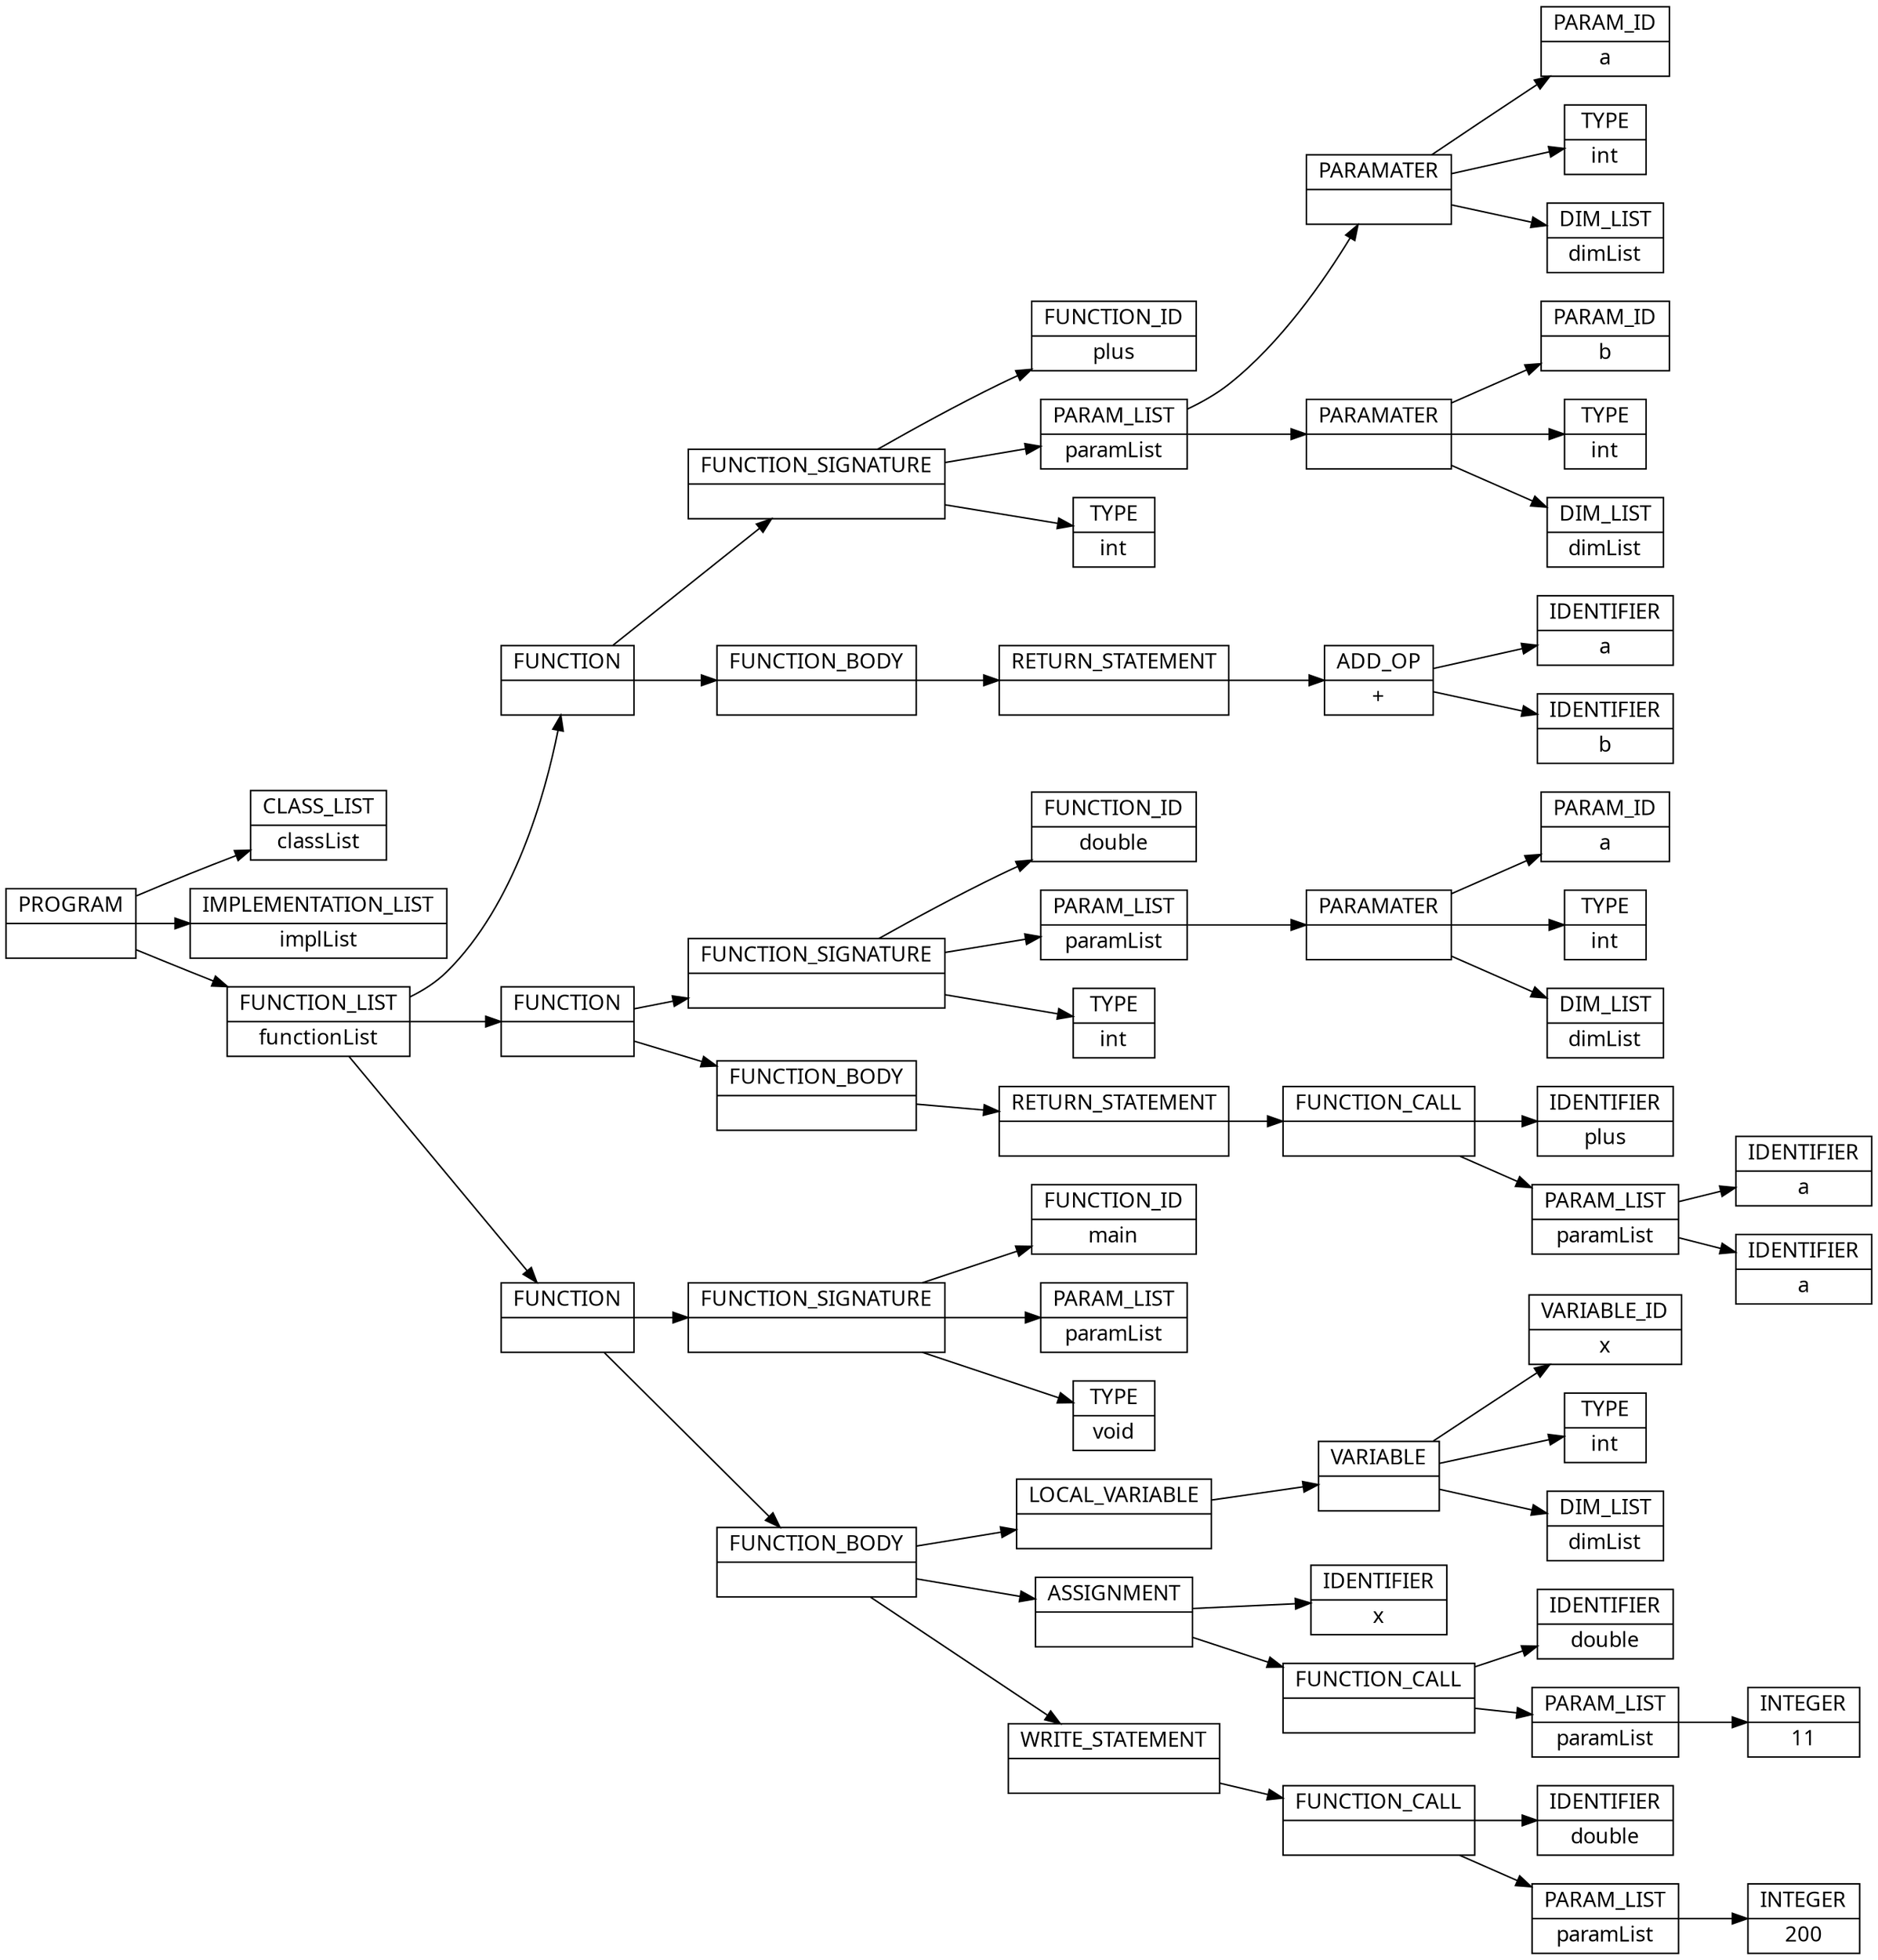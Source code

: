 digraph AST {
  node [shape=record];
    node [fontname=Sans];charset="UTF-8" splines=true splines=spline rankdir =LR
  node3 [label="PROGRAM |  "];
  node0 [label="CLASS_LIST | classList "];
  node1 [label="IMPLEMENTATION_LIST | implList "];
  node2 [label="FUNCTION_LIST | functionList "];
  node23 [label="FUNCTION |  "];
  node17 [label="FUNCTION_SIGNATURE |  "];
  node4 [label="FUNCTION_ID | plus "];
  node5 [label="PARAM_LIST | paramList "];
  node10 [label="PARAMATER |  "];
  node6 [label="PARAM_ID | a "];
  node7 [label="TYPE | int "];
  node8 [label="DIM_LIST | dimList "];
  node15 [label="PARAMATER |  "];
  node11 [label="PARAM_ID | b "];
  node12 [label="TYPE | int "];
  node13 [label="DIM_LIST | dimList "];
  node16 [label="TYPE | int "];
  node18 [label="FUNCTION_BODY |  "];
  node22 [label="RETURN_STATEMENT |  "];
  node20 [label="ADD_OP | + "];
  node19 [label="IDENTIFIER | a "];
  node21 [label="IDENTIFIER | b "];
  node40 [label="FUNCTION |  "];
  node32 [label="FUNCTION_SIGNATURE |  "];
  node24 [label="FUNCTION_ID | double "];
  node25 [label="PARAM_LIST | paramList "];
  node30 [label="PARAMATER |  "];
  node26 [label="PARAM_ID | a "];
  node27 [label="TYPE | int "];
  node28 [label="DIM_LIST | dimList "];
  node31 [label="TYPE | int "];
  node33 [label="FUNCTION_BODY |  "];
  node39 [label="RETURN_STATEMENT |  "];
  node38 [label="FUNCTION_CALL |  "];
  node34 [label="IDENTIFIER | plus "];
  node35 [label="PARAM_LIST | paramList "];
  node36 [label="IDENTIFIER | a "];
  node37 [label="IDENTIFIER | a "];
  node64 [label="FUNCTION |  "];
  node44 [label="FUNCTION_SIGNATURE |  "];
  node41 [label="FUNCTION_ID | main "];
  node42 [label="PARAM_LIST | paramList "];
  node43 [label="TYPE | void "];
  node45 [label="FUNCTION_BODY |  "];
  node51 [label="LOCAL_VARIABLE |  "];
  node50 [label="VARIABLE |  "];
  node46 [label="VARIABLE_ID | x "];
  node47 [label="TYPE | int "];
  node48 [label="DIM_LIST | dimList "];
  node58 [label="ASSIGNMENT |  "];
  node52 [label="IDENTIFIER | x "];
  node57 [label="FUNCTION_CALL |  "];
  node54 [label="IDENTIFIER | double "];
  node55 [label="PARAM_LIST | paramList "];
  node56 [label="INTEGER | 11 "];
  node63 [label="WRITE_STATEMENT |  "];
  node62 [label="FUNCTION_CALL |  "];
  node59 [label="IDENTIFIER | double "];
  node60 [label="PARAM_LIST | paramList "];
  node61 [label="INTEGER | 200 "];
  node3 -> node0;
  node3 -> node1;
  node3 -> node2;
  node2 -> node23;
  node23 -> node17;
  node17 -> node4;
  node17 -> node5;
  node5 -> node10;
  node10 -> node6;
  node10 -> node7;
  node10 -> node8;
  node5 -> node15;
  node15 -> node11;
  node15 -> node12;
  node15 -> node13;
  node17 -> node16;
  node23 -> node18;
  node18 -> node22;
  node22 -> node20;
  node20 -> node19;
  node20 -> node21;
  node2 -> node40;
  node40 -> node32;
  node32 -> node24;
  node32 -> node25;
  node25 -> node30;
  node30 -> node26;
  node30 -> node27;
  node30 -> node28;
  node32 -> node31;
  node40 -> node33;
  node33 -> node39;
  node39 -> node38;
  node38 -> node34;
  node38 -> node35;
  node35 -> node36;
  node35 -> node37;
  node2 -> node64;
  node64 -> node44;
  node44 -> node41;
  node44 -> node42;
  node44 -> node43;
  node64 -> node45;
  node45 -> node51;
  node51 -> node50;
  node50 -> node46;
  node50 -> node47;
  node50 -> node48;
  node45 -> node58;
  node58 -> node52;
  node58 -> node57;
  node57 -> node54;
  node57 -> node55;
  node55 -> node56;
  node45 -> node63;
  node63 -> node62;
  node62 -> node59;
  node62 -> node60;
  node60 -> node61;
}
